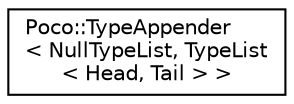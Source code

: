 digraph "Graphical Class Hierarchy"
{
 // LATEX_PDF_SIZE
  edge [fontname="Helvetica",fontsize="10",labelfontname="Helvetica",labelfontsize="10"];
  node [fontname="Helvetica",fontsize="10",shape=record];
  rankdir="LR";
  Node0 [label="Poco::TypeAppender\l\< NullTypeList, TypeList\l\< Head, Tail \> \>",height=0.2,width=0.4,color="black", fillcolor="white", style="filled",URL="$structPoco_1_1TypeAppender_3_01NullTypeList_00_01TypeList_3_01Head_00_01Tail_01_4_01_4.html",tooltip=" "];
}
